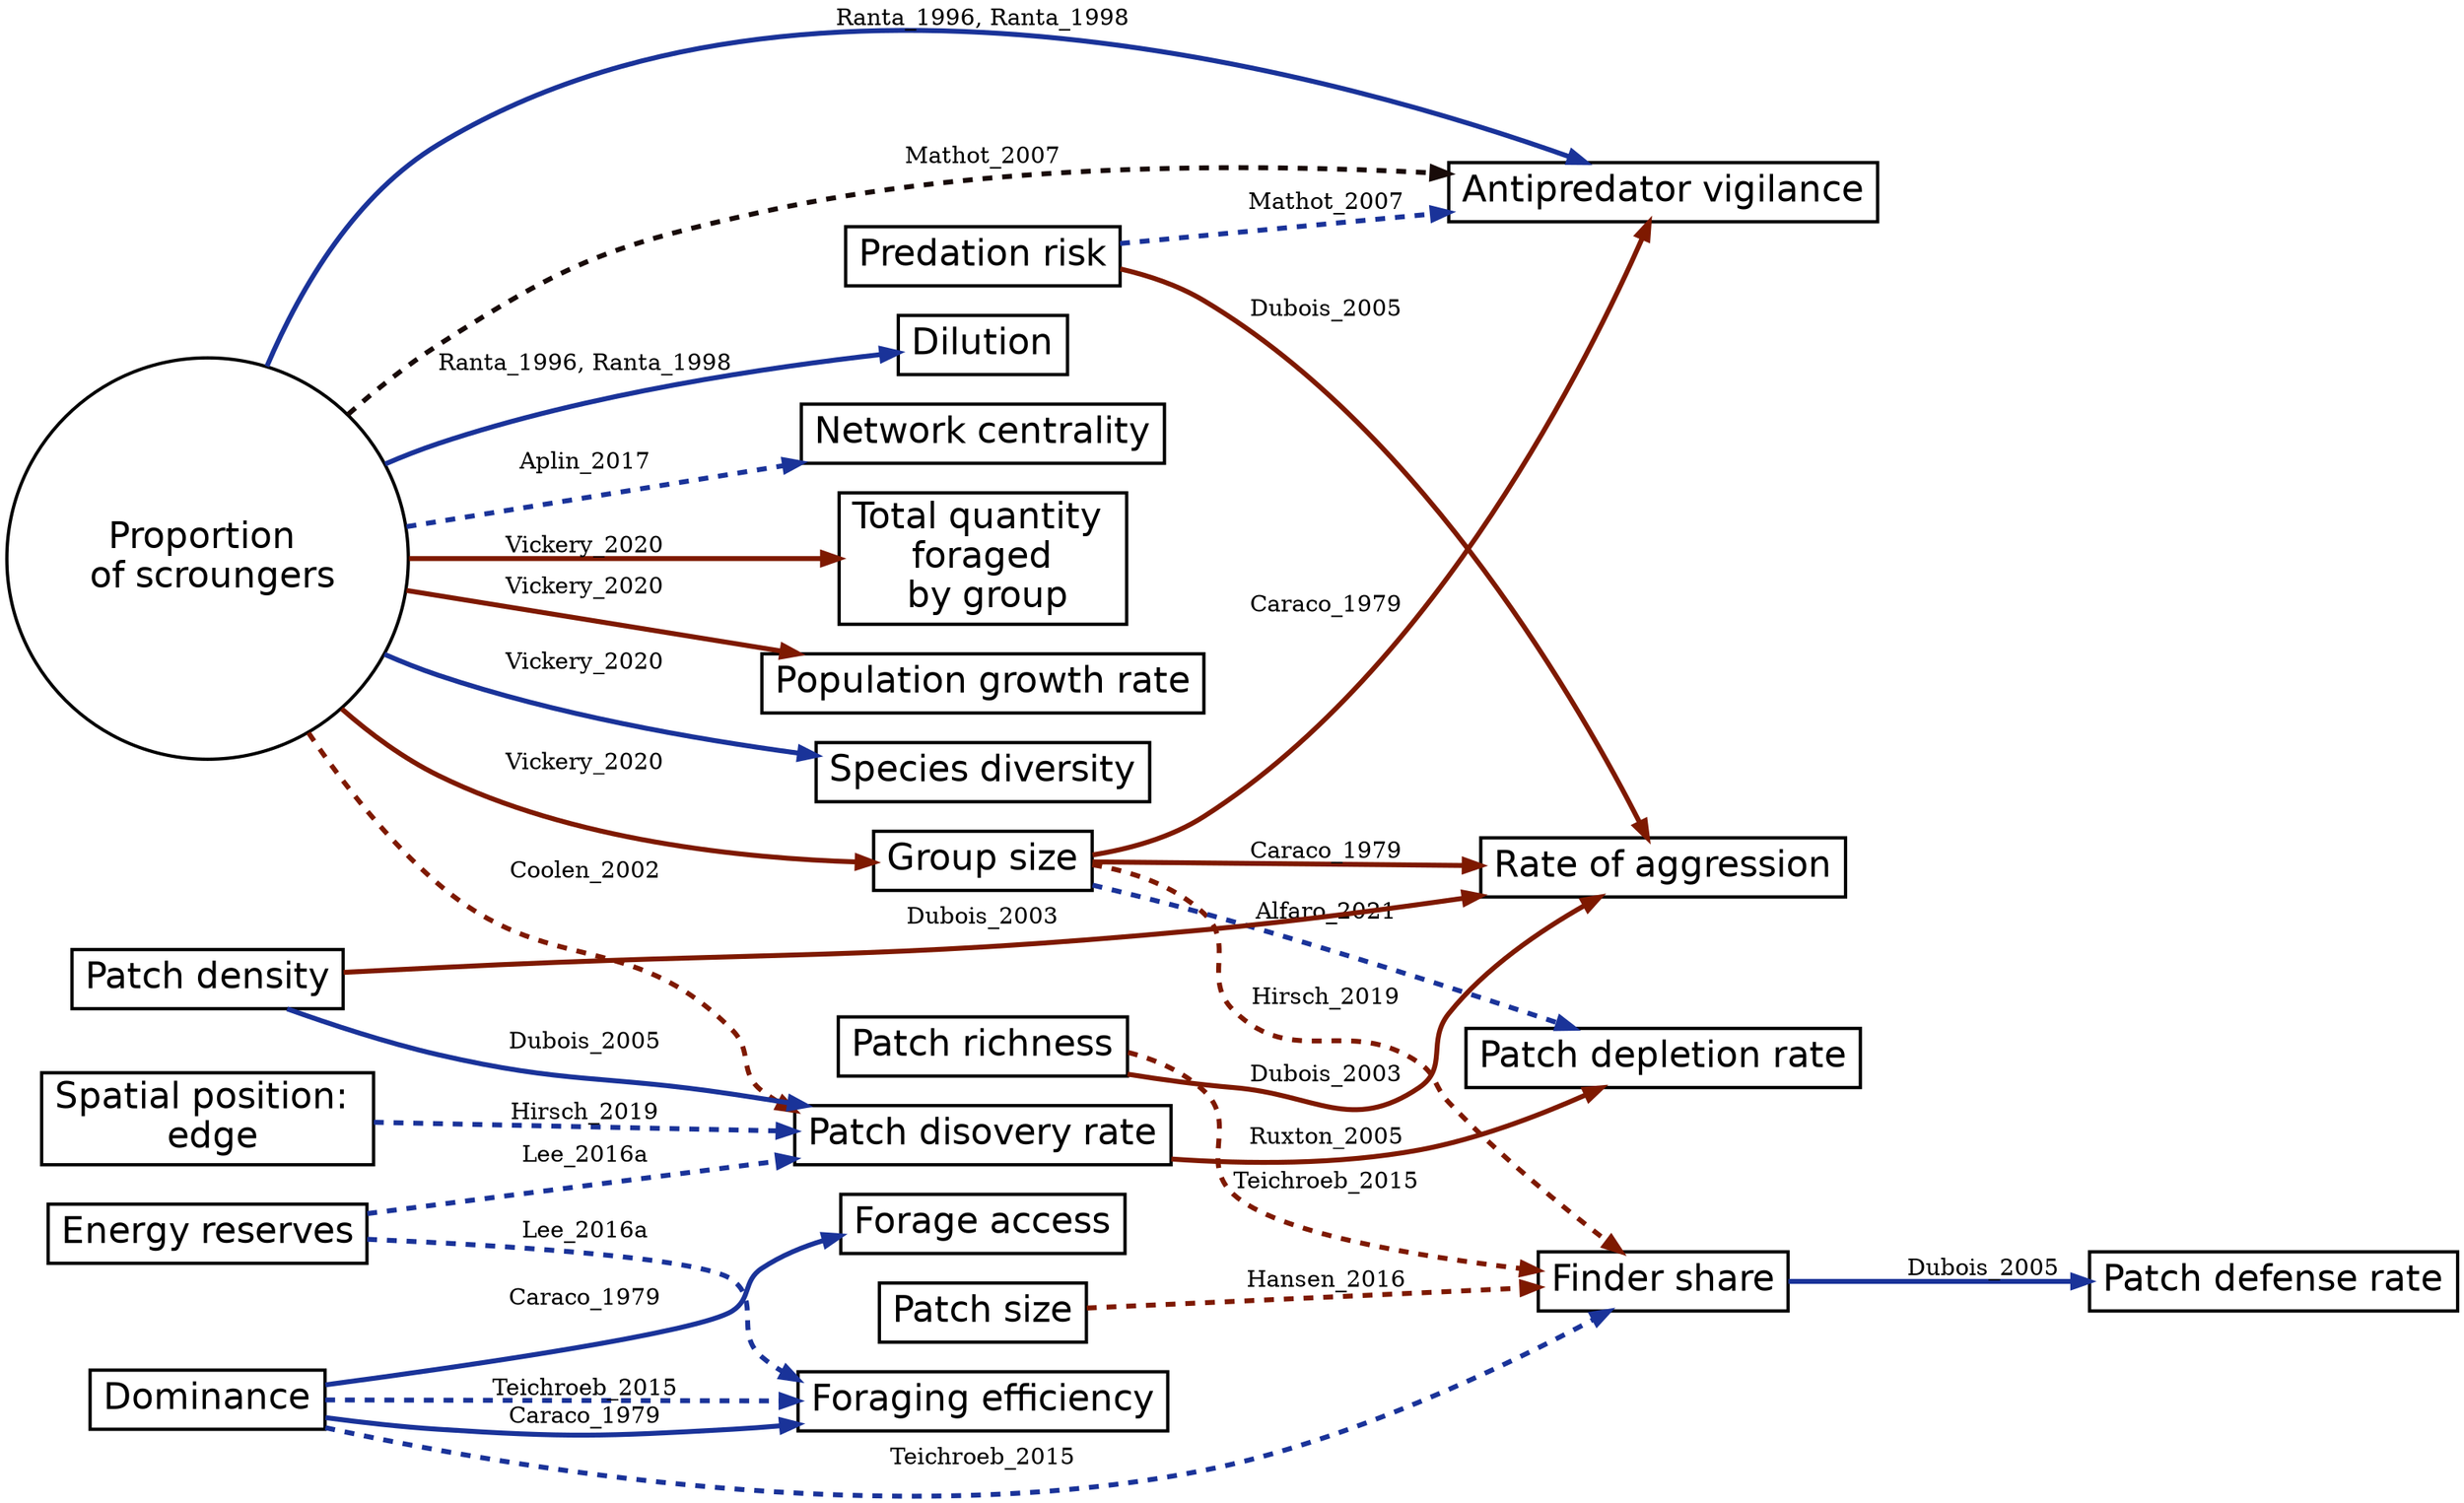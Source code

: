 digraph decision_tree {

  rankdir = LR
	node [fontsize = 22, shape = box, fontname = Helvetica, penwidth = 2]
	edge [penwidth = 3]


	// Nodes ---------------------------------------------------
	prop_scroung [label = "Proportion \n of scroungers", shape = circle]
	group_size [label = "Group size"]

	rate_agg [label = "Rate of aggression"]

	pred_risk [label = "Predation risk"]
	vig [label = "Antipredator vigilance"]
	dilution [label = "Dilution"]

	find_share [label = "Finder share"]
	forag_eff [label = "Foraging efficiency"]
	forag_acc [label = "Forage access"]

	patch_discov [label = "Patch disovery rate"]
	patch_deplet [label = "Patch depletion rate"]

	net_cent [label = "Network centrality"]
	patch_defend [label = "Patch defense rate"]

	tot_food [label = "Total quantity \n foraged \n by group"]

	patch_dens [label = "Patch density"]
	patch_rich [label = "Patch richness"]
	patch_size [label = "Patch size"]

	edge_pos [label = "Spatial position: \n edge"]

	dominance [label = "Dominance"]

	energ_res [label = "Energy reserves"]

	pop_growth_rate [label = "Population growth rate"]
	species_div [label = "Species diversity"]


  // Edges ---------------------------------------------------
  // beige - #f1a340
  // purple - #998ec3
  // type +, -, U, 0


  // Model ===================================================
	dominance -> forag_eff [label = "Caraco_1979", color = "#1A3399", style = "solid"]
	dominance -> forag_acc [label = "Caraco_1979", color = "#1A3399", style = "solid"]


	find_share -> patch_defend [label = "Dubois_2005", color = "#1A3399", style = "solid"]


	group_size -> rate_agg [label = "Caraco_1979", color = "#7E1900", style = "solid"]


	patch_dens -> rate_agg [label = "Dubois_2003", color = "#7E1900", style = "solid"]
	patch_dens -> patch_discov [label = "Dubois_2005", color = "#1A3399", style = "solid"]

	patch_discov -> patch_deplet [label = "Ruxton_2005", color = "#7E1900", style = "solid"]


	patch_rich -> rate_agg [label = "Dubois_2003", color = "#7E1900", style = "solid"]


	pred_risk -> rate_agg [label = "Dubois_2005", color = "#7E1900", style = "solid"]


	// Group
	prop_scroung -> dilution [label = "Ranta_1996, Ranta_1998", color = "#1A3399", style = "solid"]
	prop_scroung -> vig [label = "Ranta_1996, Ranta_1998", color = "#1A3399", style = "solid"]
	prop_scroung -> tot_food [label = "Vickery_2020", color = "#7E1900", style = "solid"]
	prop_scroung -> group_size [label = "Vickery_2020", color = "#7E1900", style = "solid"]
	prop_scroung -> pop_growth_rate [label = "Vickery_2020", color = "#7E1900", style = "solid"]
	prop_scroung -> species_div [label = "Vickery_2020", color = "#1A3399", style = "solid"]

	group_size -> vig [label = "Caraco_1979", color = "#7E1900", style = "solid"]


  // Empirical ===============================================
	dominance -> forag_eff [label = "Teichroeb_2015", color = "#1A3399", style = "dashed"]
	dominance -> find_share [label = "Teichroeb_2015", color = "#1A3399", style = "dashed"]

	prop_scroung -> net_cent [label = "Aplin_2017", color = "#1A3399", style = "dashed"]

	pred_risk -> vig [label = "Mathot_2007", color = "#1A3399", style = "dashed"]
	prop_scroung -> vig [label = "Mathot_2007", color = "#180B09", style = "dashed"]

	patch_size -> find_share [label = "Hansen_2016", color = "#7E1900", style = "dashed"]
	patch_rich -> find_share [label = "Teichroeb_2015", color = "#7E1900", style = "dashed"]
	group_size -> find_share [label = "Hirsch_2019", color = "#7E1900", style = "dashed"]

	energ_res -> patch_discov [label = "Lee_2016a", color = "#1A3399", style = "dashed"]
	energ_res -> forag_eff [label = "Lee_2016a", color = "#1A3399", style = "dashed"]

	edge_pos -> patch_discov [label = "Hirsch_2019", color = "#1A3399", style = "dashed"]

	group_size -> patch_deplet [label = "Alfaro_2021", color = "#1A3399", style = "dashed"]

	prop_scroung -> patch_discov [label = "Coolen_2002", color = "#7E1900", style = "dashed"]


}

